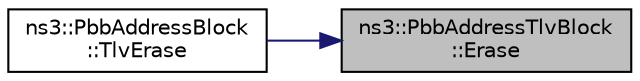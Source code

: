digraph "ns3::PbbAddressTlvBlock::Erase"
{
 // LATEX_PDF_SIZE
  edge [fontname="Helvetica",fontsize="10",labelfontname="Helvetica",labelfontsize="10"];
  node [fontname="Helvetica",fontsize="10",shape=record];
  rankdir="RL";
  Node1 [label="ns3::PbbAddressTlvBlock\l::Erase",height=0.2,width=0.4,color="black", fillcolor="grey75", style="filled", fontcolor="black",tooltip="Removes the Address TLV at the specified position."];
  Node1 -> Node2 [dir="back",color="midnightblue",fontsize="10",style="solid",fontname="Helvetica"];
  Node2 [label="ns3::PbbAddressBlock\l::TlvErase",height=0.2,width=0.4,color="black", fillcolor="white", style="filled",URL="$classns3_1_1_pbb_address_block.html#ac69faf6428772f425ebacc61965a5c74",tooltip="Removes the address TLV at the specified position."];
}
